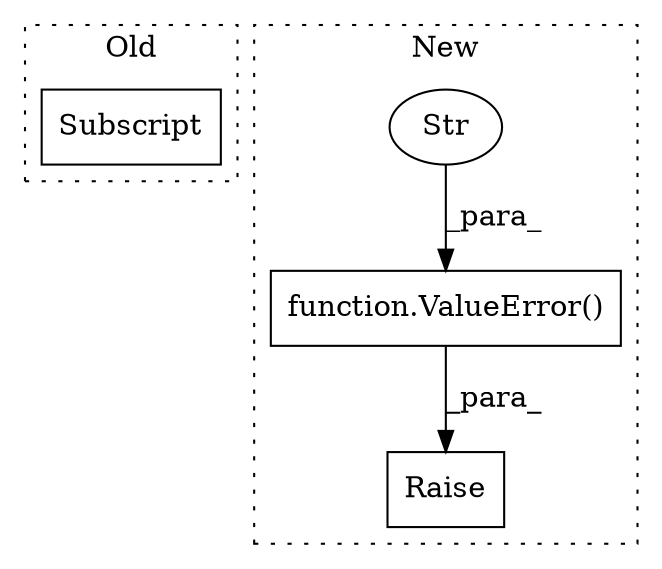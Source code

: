 digraph G {
subgraph cluster0 {
1 [label="Subscript" a="63" s="2465,0" l="12,0" shape="box"];
label = "Old";
style="dotted";
}
subgraph cluster1 {
2 [label="function.ValueError()" a="75" s="2530,2640" l="28,14" shape="box"];
3 [label="Str" a="66" s="2558" l="82" shape="ellipse"];
4 [label="Raise" a="91" s="2524" l="6" shape="box"];
label = "New";
style="dotted";
}
2 -> 4 [label="_para_"];
3 -> 2 [label="_para_"];
}